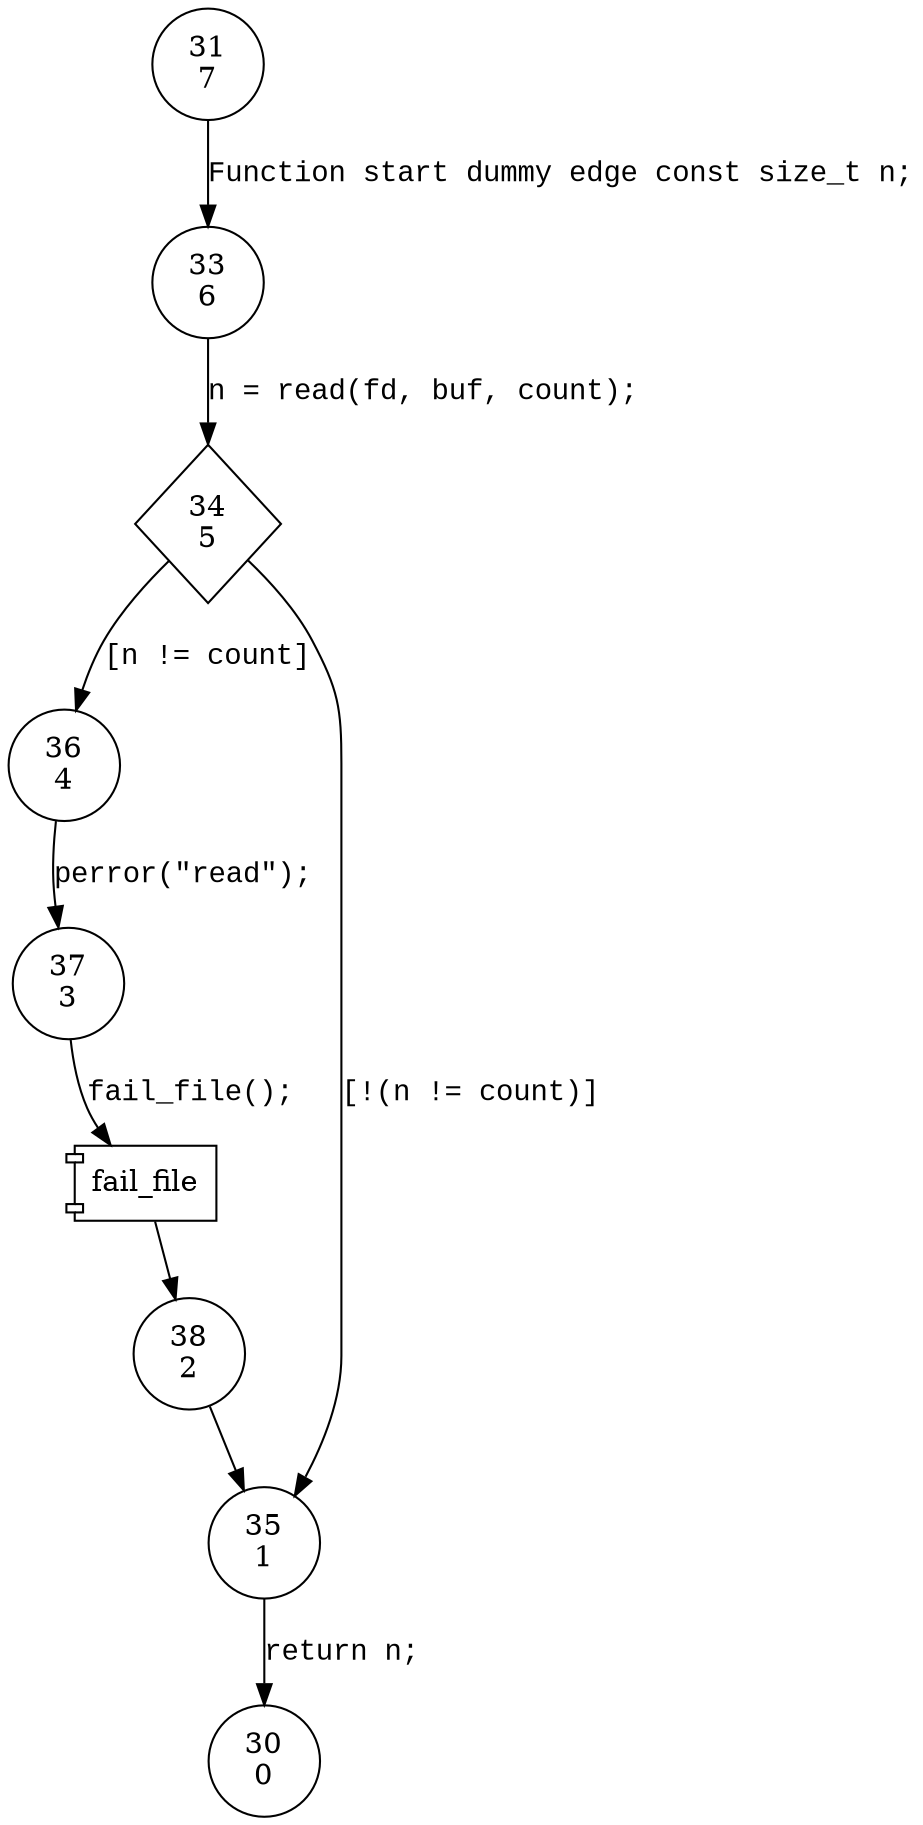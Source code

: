 digraph uread {
31 [shape="circle" label="31\n7"]
33 [shape="circle" label="33\n6"]
34 [shape="diamond" label="34\n5"]
36 [shape="circle" label="36\n4"]
35 [shape="circle" label="35\n1"]
30 [shape="circle" label="30\n0"]
37 [shape="circle" label="37\n3"]
38 [shape="circle" label="38\n2"]
31 -> 33 [label="Function start dummy edge const size_t n;" fontname="Courier New"]
34 -> 36 [label="[n != count]" fontname="Courier New"]
34 -> 35 [label="[!(n != count)]" fontname="Courier New"]
35 -> 30 [label="return n;" fontname="Courier New"]
101588 [shape="component" label="fail_file"]
37 -> 101588 [label="fail_file();" fontname="Courier New"]
101588 -> 38 [label="" fontname="Courier New"]
33 -> 34 [label="n = read(fd, buf, count);" fontname="Courier New"]
36 -> 37 [label="perror(\"read\");" fontname="Courier New"]
38 -> 35 [label="" fontname="Courier New"]
}
